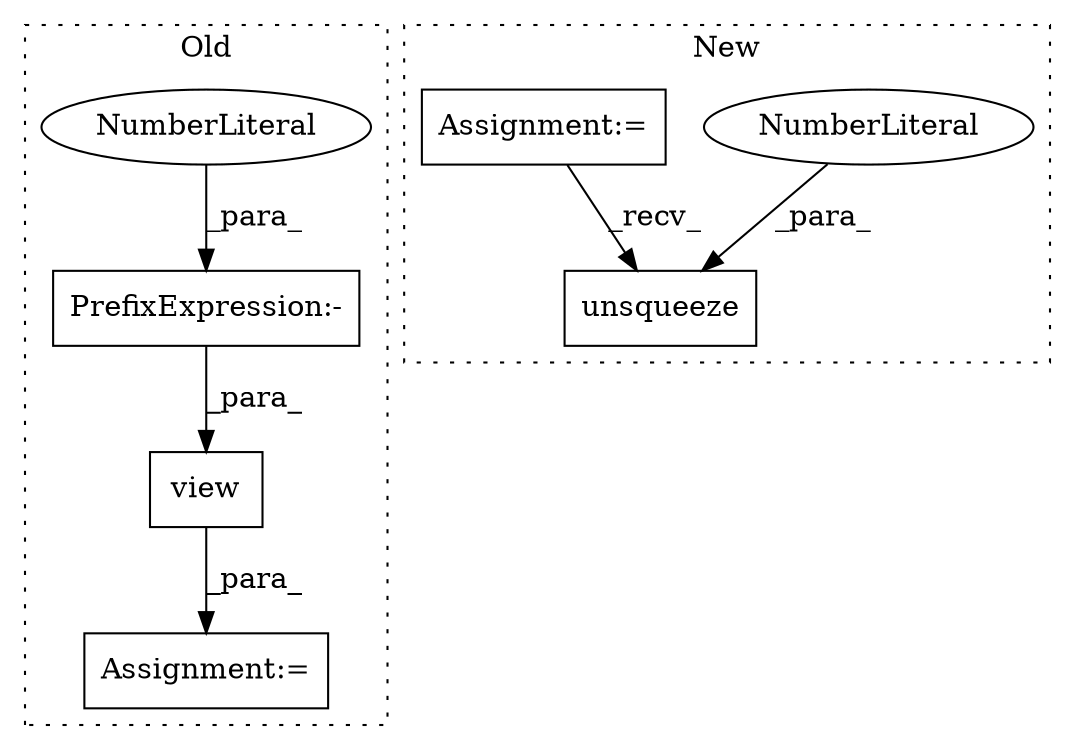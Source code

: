 digraph G {
subgraph cluster0 {
1 [label="view" a="32" s="3019,3026" l="5,1" shape="box"];
4 [label="PrefixExpression:-" a="38" s="3024" l="1" shape="box"];
5 [label="NumberLiteral" a="34" s="3025" l="1" shape="ellipse"];
6 [label="Assignment:=" a="7" s="2992" l="1" shape="box"];
label = "Old";
style="dotted";
}
subgraph cluster1 {
2 [label="unsqueeze" a="32" s="2975,2986" l="10,1" shape="box"];
3 [label="NumberLiteral" a="34" s="2985" l="1" shape="ellipse"];
7 [label="Assignment:=" a="7" s="2887" l="1" shape="box"];
label = "New";
style="dotted";
}
1 -> 6 [label="_para_"];
3 -> 2 [label="_para_"];
4 -> 1 [label="_para_"];
5 -> 4 [label="_para_"];
7 -> 2 [label="_recv_"];
}